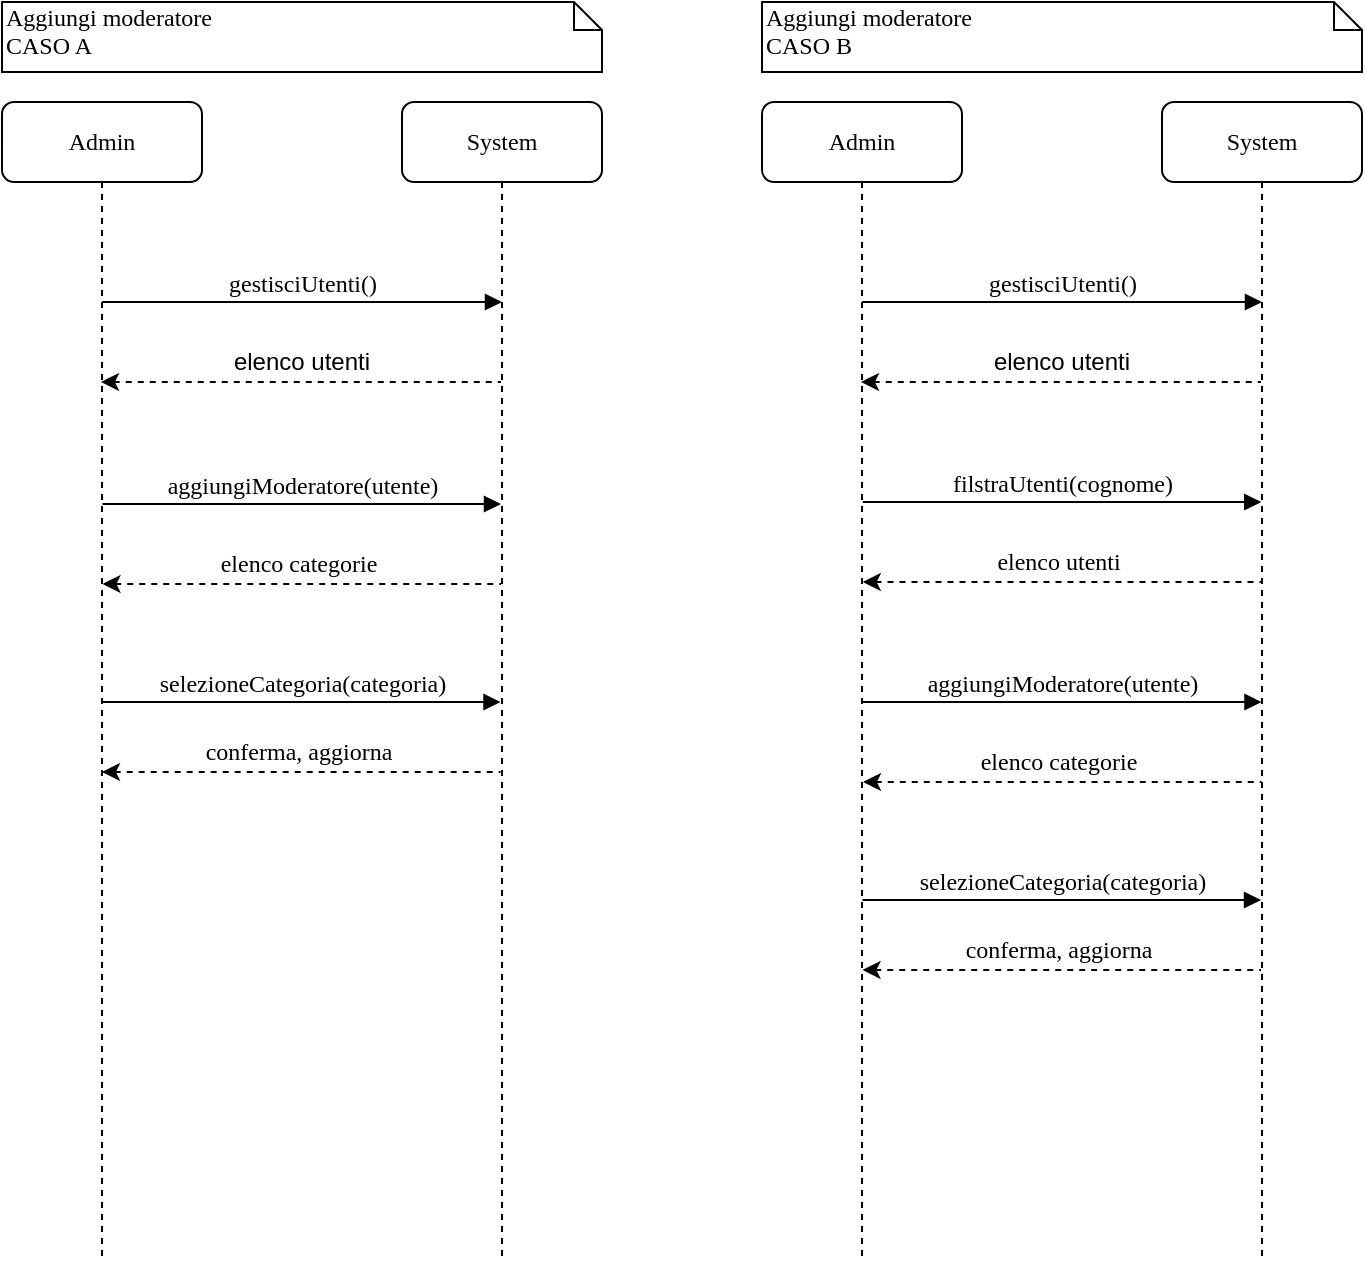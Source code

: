 <mxfile version="14.6.13" type="device"><diagram name="Page-1" id="13e1069c-82ec-6db2-03f1-153e76fe0fe0"><mxGraphModel dx="1422" dy="822" grid="1" gridSize="10" guides="1" tooltips="1" connect="1" arrows="1" fold="1" page="1" pageScale="1" pageWidth="1100" pageHeight="850" background="#ffffff" math="0" shadow="0"><root><mxCell id="0"/><mxCell id="1" parent="0"/><mxCell id="CQ0V6BTeGnuxA2XpqtWG-1" value="System" style="shape=umlLifeline;perimeter=lifelinePerimeter;whiteSpace=wrap;html=1;container=1;collapsible=0;recursiveResize=0;outlineConnect=0;rounded=1;shadow=0;comic=0;labelBackgroundColor=none;strokeWidth=1;fontFamily=Verdana;fontSize=12;align=center;" vertex="1" parent="1"><mxGeometry x="400" y="90" width="100" height="580" as="geometry"/></mxCell><mxCell id="CQ0V6BTeGnuxA2XpqtWG-2" value="Admin" style="shape=umlLifeline;perimeter=lifelinePerimeter;whiteSpace=wrap;html=1;container=1;collapsible=0;recursiveResize=0;outlineConnect=0;rounded=1;shadow=0;comic=0;labelBackgroundColor=none;strokeWidth=1;fontFamily=Verdana;fontSize=12;align=center;" vertex="1" parent="1"><mxGeometry x="200" y="90" width="100" height="580" as="geometry"/></mxCell><mxCell id="CQ0V6BTeGnuxA2XpqtWG-3" value="gestisciUtenti()" style="html=1;verticalAlign=bottom;endArrow=block;entryX=0.5;entryY=0.172;labelBackgroundColor=none;fontFamily=Verdana;fontSize=12;edgeStyle=elbowEdgeStyle;elbow=vertical;entryDx=0;entryDy=0;entryPerimeter=0;" edge="1" parent="1" source="CQ0V6BTeGnuxA2XpqtWG-2" target="CQ0V6BTeGnuxA2XpqtWG-1"><mxGeometry relative="1" as="geometry"><mxPoint x="255" y="190" as="sourcePoint"/><mxPoint x="385" y="190" as="targetPoint"/></mxGeometry></mxCell><mxCell id="CQ0V6BTeGnuxA2XpqtWG-4" value="Aggiungi moderatore&lt;br&gt;CASO A" style="shape=note;whiteSpace=wrap;html=1;size=14;verticalAlign=top;align=left;spacingTop=-6;rounded=0;shadow=0;comic=0;labelBackgroundColor=none;strokeWidth=1;fontFamily=Verdana;fontSize=12" vertex="1" parent="1"><mxGeometry x="200" y="40" width="300" height="35" as="geometry"/></mxCell><mxCell id="CQ0V6BTeGnuxA2XpqtWG-5" value="" style="endArrow=none;dashed=1;html=1;startArrow=classic;startFill=1;" edge="1" parent="1" target="CQ0V6BTeGnuxA2XpqtWG-1"><mxGeometry width="50" height="50" relative="1" as="geometry"><mxPoint x="249.5" y="230" as="sourcePoint"/><mxPoint x="409.5" y="230" as="targetPoint"/><Array as="points"><mxPoint x="360" y="230"/></Array></mxGeometry></mxCell><mxCell id="CQ0V6BTeGnuxA2XpqtWG-6" value="" style="endArrow=none;dashed=1;html=1;startArrow=classic;startFill=1;" edge="1" parent="1"><mxGeometry width="50" height="50" relative="1" as="geometry"><mxPoint x="250.25" y="331" as="sourcePoint"/><mxPoint x="449.5" y="331" as="targetPoint"/><Array as="points"><mxPoint x="340.25" y="331"/><mxPoint x="360.75" y="331"/></Array></mxGeometry></mxCell><mxCell id="CQ0V6BTeGnuxA2XpqtWG-7" value="elenco categorie" style="edgeLabel;html=1;align=center;verticalAlign=middle;resizable=0;points=[];fontSize=12;fontFamily=Verdana;" vertex="1" connectable="0" parent="CQ0V6BTeGnuxA2XpqtWG-6"><mxGeometry x="-0.1" y="3" relative="1" as="geometry"><mxPoint x="7.75" y="-7" as="offset"/></mxGeometry></mxCell><mxCell id="CQ0V6BTeGnuxA2XpqtWG-8" value="elenco utenti" style="text;html=1;strokeColor=none;fillColor=none;align=center;verticalAlign=middle;whiteSpace=wrap;rounded=0;" vertex="1" parent="1"><mxGeometry x="295" y="210" width="110" height="20" as="geometry"/></mxCell><mxCell id="CQ0V6BTeGnuxA2XpqtWG-9" value="aggiungiModeratore(utente)" style="html=1;verticalAlign=bottom;endArrow=block;labelBackgroundColor=none;fontFamily=Verdana;fontSize=12;edgeStyle=elbowEdgeStyle;elbow=vertical;" edge="1" parent="1"><mxGeometry x="0.001" relative="1" as="geometry"><mxPoint x="250.25" y="291" as="sourcePoint"/><mxPoint x="449.5" y="291" as="targetPoint"/><Array as="points"><mxPoint x="320" y="291"/><mxPoint x="380.25" y="291"/><mxPoint x="380.25" y="281"/><mxPoint x="380.25" y="271"/></Array><mxPoint as="offset"/></mxGeometry></mxCell><mxCell id="CQ0V6BTeGnuxA2XpqtWG-11" value="selezioneCategoria(categoria)" style="html=1;verticalAlign=bottom;endArrow=block;labelBackgroundColor=none;fontFamily=Verdana;fontSize=12;edgeStyle=elbowEdgeStyle;elbow=vertical;" edge="1" parent="1"><mxGeometry x="0.001" relative="1" as="geometry"><mxPoint x="250" y="390" as="sourcePoint"/><mxPoint x="449.25" y="390" as="targetPoint"/><Array as="points"><mxPoint x="319.75" y="390"/><mxPoint x="380" y="390"/><mxPoint x="380" y="380"/><mxPoint x="380" y="370"/></Array><mxPoint as="offset"/></mxGeometry></mxCell><mxCell id="CQ0V6BTeGnuxA2XpqtWG-12" value="" style="endArrow=none;dashed=1;html=1;startArrow=classic;startFill=1;" edge="1" parent="1"><mxGeometry width="50" height="50" relative="1" as="geometry"><mxPoint x="250" y="425" as="sourcePoint"/><mxPoint x="449.25" y="425" as="targetPoint"/><Array as="points"><mxPoint x="340" y="425"/><mxPoint x="360.5" y="425"/></Array></mxGeometry></mxCell><mxCell id="CQ0V6BTeGnuxA2XpqtWG-13" value="conferma, aggiorna" style="edgeLabel;html=1;align=center;verticalAlign=middle;resizable=0;points=[];fontSize=12;fontFamily=Verdana;" vertex="1" connectable="0" parent="CQ0V6BTeGnuxA2XpqtWG-12"><mxGeometry x="-0.1" y="3" relative="1" as="geometry"><mxPoint x="7.75" y="-7" as="offset"/></mxGeometry></mxCell><mxCell id="CQ0V6BTeGnuxA2XpqtWG-14" value="System" style="shape=umlLifeline;perimeter=lifelinePerimeter;whiteSpace=wrap;html=1;container=1;collapsible=0;recursiveResize=0;outlineConnect=0;rounded=1;shadow=0;comic=0;labelBackgroundColor=none;strokeWidth=1;fontFamily=Verdana;fontSize=12;align=center;" vertex="1" parent="1"><mxGeometry x="780" y="90" width="100" height="580" as="geometry"/></mxCell><mxCell id="CQ0V6BTeGnuxA2XpqtWG-15" value="Admin" style="shape=umlLifeline;perimeter=lifelinePerimeter;whiteSpace=wrap;html=1;container=1;collapsible=0;recursiveResize=0;outlineConnect=0;rounded=1;shadow=0;comic=0;labelBackgroundColor=none;strokeWidth=1;fontFamily=Verdana;fontSize=12;align=center;" vertex="1" parent="1"><mxGeometry x="580" y="90" width="100" height="580" as="geometry"/></mxCell><mxCell id="CQ0V6BTeGnuxA2XpqtWG-16" value="gestisciUtenti()" style="html=1;verticalAlign=bottom;endArrow=block;entryX=0.5;entryY=0.172;labelBackgroundColor=none;fontFamily=Verdana;fontSize=12;edgeStyle=elbowEdgeStyle;elbow=vertical;entryDx=0;entryDy=0;entryPerimeter=0;" edge="1" parent="1" source="CQ0V6BTeGnuxA2XpqtWG-15" target="CQ0V6BTeGnuxA2XpqtWG-14"><mxGeometry relative="1" as="geometry"><mxPoint x="635" y="190" as="sourcePoint"/><mxPoint x="765" y="190" as="targetPoint"/></mxGeometry></mxCell><mxCell id="CQ0V6BTeGnuxA2XpqtWG-17" value="Aggiungi moderatore&lt;br&gt;CASO B" style="shape=note;whiteSpace=wrap;html=1;size=14;verticalAlign=top;align=left;spacingTop=-6;rounded=0;shadow=0;comic=0;labelBackgroundColor=none;strokeWidth=1;fontFamily=Verdana;fontSize=12" vertex="1" parent="1"><mxGeometry x="580" y="40" width="300" height="35" as="geometry"/></mxCell><mxCell id="CQ0V6BTeGnuxA2XpqtWG-18" value="" style="endArrow=none;dashed=1;html=1;startArrow=classic;startFill=1;" edge="1" parent="1" target="CQ0V6BTeGnuxA2XpqtWG-14"><mxGeometry width="50" height="50" relative="1" as="geometry"><mxPoint x="629.5" y="230" as="sourcePoint"/><mxPoint x="789.5" y="230" as="targetPoint"/><Array as="points"><mxPoint x="740" y="230"/></Array></mxGeometry></mxCell><mxCell id="CQ0V6BTeGnuxA2XpqtWG-19" value="" style="endArrow=none;dashed=1;html=1;startArrow=classic;startFill=1;" edge="1" parent="1"><mxGeometry width="50" height="50" relative="1" as="geometry"><mxPoint x="630.5" y="430" as="sourcePoint"/><mxPoint x="829.75" y="430" as="targetPoint"/><Array as="points"><mxPoint x="720.5" y="430"/><mxPoint x="741" y="430"/></Array></mxGeometry></mxCell><mxCell id="CQ0V6BTeGnuxA2XpqtWG-20" value="elenco categorie" style="edgeLabel;html=1;align=center;verticalAlign=middle;resizable=0;points=[];fontSize=12;fontFamily=Verdana;" vertex="1" connectable="0" parent="CQ0V6BTeGnuxA2XpqtWG-19"><mxGeometry x="-0.1" y="3" relative="1" as="geometry"><mxPoint x="7.75" y="-7" as="offset"/></mxGeometry></mxCell><mxCell id="CQ0V6BTeGnuxA2XpqtWG-21" value="elenco utenti" style="text;html=1;strokeColor=none;fillColor=none;align=center;verticalAlign=middle;whiteSpace=wrap;rounded=0;" vertex="1" parent="1"><mxGeometry x="675" y="210" width="110" height="20" as="geometry"/></mxCell><mxCell id="CQ0V6BTeGnuxA2XpqtWG-22" value="aggiungiModeratore(utente)" style="html=1;verticalAlign=bottom;endArrow=block;labelBackgroundColor=none;fontFamily=Verdana;fontSize=12;edgeStyle=elbowEdgeStyle;elbow=vertical;" edge="1" parent="1"><mxGeometry x="0.001" relative="1" as="geometry"><mxPoint x="630.5" y="390" as="sourcePoint"/><mxPoint x="829.75" y="390" as="targetPoint"/><Array as="points"><mxPoint x="700.25" y="390"/><mxPoint x="760.5" y="390"/><mxPoint x="760.5" y="380"/><mxPoint x="760.5" y="370"/></Array><mxPoint as="offset"/></mxGeometry></mxCell><mxCell id="CQ0V6BTeGnuxA2XpqtWG-23" value="selezioneCategoria(categoria)" style="html=1;verticalAlign=bottom;endArrow=block;labelBackgroundColor=none;fontFamily=Verdana;fontSize=12;edgeStyle=elbowEdgeStyle;elbow=vertical;" edge="1" parent="1"><mxGeometry x="0.001" relative="1" as="geometry"><mxPoint x="630.25" y="489" as="sourcePoint"/><mxPoint x="829.5" y="489" as="targetPoint"/><Array as="points"><mxPoint x="700" y="489"/><mxPoint x="760.25" y="489"/><mxPoint x="760.25" y="479"/><mxPoint x="760.25" y="469"/></Array><mxPoint as="offset"/></mxGeometry></mxCell><mxCell id="CQ0V6BTeGnuxA2XpqtWG-24" value="" style="endArrow=none;dashed=1;html=1;startArrow=classic;startFill=1;" edge="1" parent="1"><mxGeometry width="50" height="50" relative="1" as="geometry"><mxPoint x="630.25" y="524" as="sourcePoint"/><mxPoint x="829.5" y="524" as="targetPoint"/><Array as="points"><mxPoint x="720.25" y="524"/><mxPoint x="740.75" y="524"/></Array></mxGeometry></mxCell><mxCell id="CQ0V6BTeGnuxA2XpqtWG-25" value="conferma, aggiorna" style="edgeLabel;html=1;align=center;verticalAlign=middle;resizable=0;points=[];fontSize=12;fontFamily=Verdana;" vertex="1" connectable="0" parent="CQ0V6BTeGnuxA2XpqtWG-24"><mxGeometry x="-0.1" y="3" relative="1" as="geometry"><mxPoint x="7.75" y="-7" as="offset"/></mxGeometry></mxCell><mxCell id="CQ0V6BTeGnuxA2XpqtWG-38" value="" style="endArrow=none;dashed=1;html=1;startArrow=classic;startFill=1;" edge="1" parent="1"><mxGeometry width="50" height="50" relative="1" as="geometry"><mxPoint x="630.38" y="330" as="sourcePoint"/><mxPoint x="829.63" y="330" as="targetPoint"/><Array as="points"><mxPoint x="720.38" y="330"/><mxPoint x="740.88" y="330"/></Array></mxGeometry></mxCell><mxCell id="CQ0V6BTeGnuxA2XpqtWG-39" value="elenco utenti" style="edgeLabel;html=1;align=center;verticalAlign=middle;resizable=0;points=[];fontSize=12;fontFamily=Verdana;" vertex="1" connectable="0" parent="CQ0V6BTeGnuxA2XpqtWG-38"><mxGeometry x="-0.1" y="3" relative="1" as="geometry"><mxPoint x="7.75" y="-7" as="offset"/></mxGeometry></mxCell><mxCell id="CQ0V6BTeGnuxA2XpqtWG-40" value="filstraUtenti(cognome)" style="html=1;verticalAlign=bottom;endArrow=block;labelBackgroundColor=none;fontFamily=Verdana;fontSize=12;edgeStyle=elbowEdgeStyle;elbow=vertical;" edge="1" parent="1"><mxGeometry x="0.001" relative="1" as="geometry"><mxPoint x="630.38" y="290" as="sourcePoint"/><mxPoint x="829.63" y="290" as="targetPoint"/><Array as="points"><mxPoint x="700.13" y="290"/><mxPoint x="760.38" y="290"/><mxPoint x="760.38" y="280"/><mxPoint x="760.38" y="270"/></Array><mxPoint as="offset"/></mxGeometry></mxCell></root></mxGraphModel></diagram></mxfile>